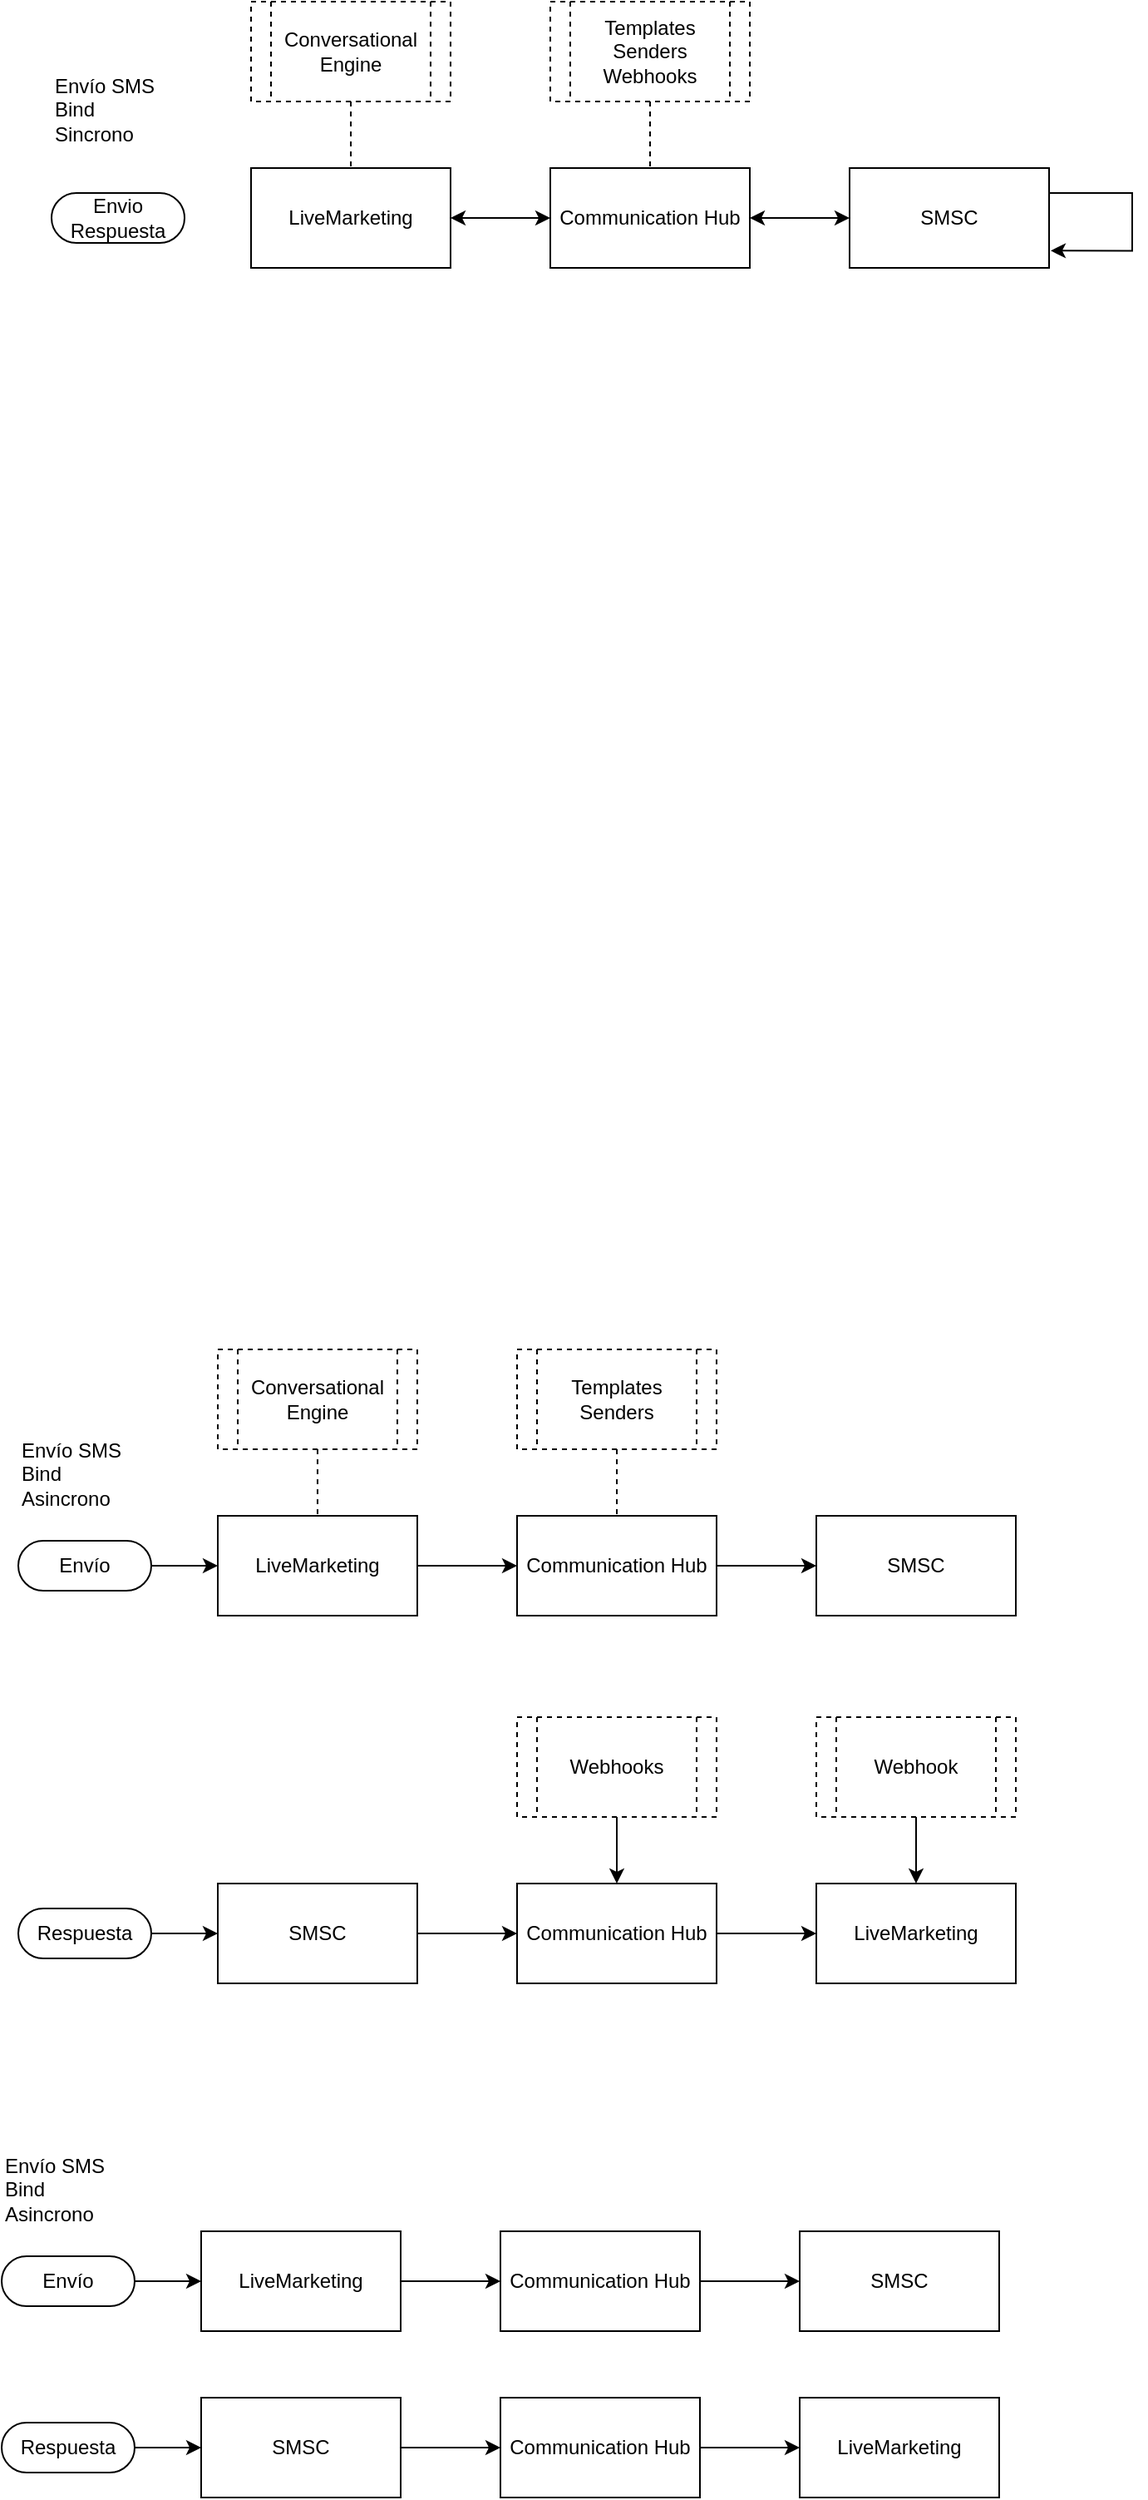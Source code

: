 <mxfile version="24.7.6">
  <diagram name="Página-1" id="Sy0p1ujfxlkSQ5I2N9-o">
    <mxGraphModel dx="1105" dy="594" grid="1" gridSize="10" guides="1" tooltips="1" connect="1" arrows="1" fold="1" page="1" pageScale="1" pageWidth="1169" pageHeight="827" math="0" shadow="0">
      <root>
        <mxCell id="0" />
        <mxCell id="1" parent="0" />
        <mxCell id="mYkssnVN8zuhKRkWFqy8-1" value="Envio&lt;div&gt;Respuesta&lt;/div&gt;" style="html=1;dashed=0;whiteSpace=wrap;shape=mxgraph.dfd.start" parent="1" vertex="1">
          <mxGeometry x="110" y="165" width="80" height="30" as="geometry" />
        </mxCell>
        <mxCell id="mYkssnVN8zuhKRkWFqy8-19" value="" style="edgeStyle=orthogonalEdgeStyle;rounded=0;orthogonalLoop=1;jettySize=auto;html=1;startArrow=classic;startFill=1;" parent="1" source="mYkssnVN8zuhKRkWFqy8-14" target="mYkssnVN8zuhKRkWFqy8-15" edge="1">
          <mxGeometry relative="1" as="geometry" />
        </mxCell>
        <mxCell id="mYkssnVN8zuhKRkWFqy8-14" value="LiveMarketing" style="rounded=0;whiteSpace=wrap;html=1;" parent="1" vertex="1">
          <mxGeometry x="230" y="150" width="120" height="60" as="geometry" />
        </mxCell>
        <mxCell id="mYkssnVN8zuhKRkWFqy8-21" value="" style="edgeStyle=orthogonalEdgeStyle;rounded=0;orthogonalLoop=1;jettySize=auto;html=1;startArrow=classic;startFill=1;" parent="1" source="mYkssnVN8zuhKRkWFqy8-15" target="mYkssnVN8zuhKRkWFqy8-20" edge="1">
          <mxGeometry relative="1" as="geometry" />
        </mxCell>
        <mxCell id="mYkssnVN8zuhKRkWFqy8-15" value="Communication Hub" style="whiteSpace=wrap;html=1;rounded=0;" parent="1" vertex="1">
          <mxGeometry x="410" y="150" width="120" height="60" as="geometry" />
        </mxCell>
        <mxCell id="mYkssnVN8zuhKRkWFqy8-72" style="edgeStyle=orthogonalEdgeStyle;rounded=0;orthogonalLoop=1;jettySize=auto;html=1;exitX=1;exitY=0.25;exitDx=0;exitDy=0;entryX=1.008;entryY=0.828;entryDx=0;entryDy=0;entryPerimeter=0;" parent="1" source="mYkssnVN8zuhKRkWFqy8-20" target="mYkssnVN8zuhKRkWFqy8-20" edge="1">
          <mxGeometry relative="1" as="geometry">
            <mxPoint x="720" y="200" as="targetPoint" />
            <Array as="points">
              <mxPoint x="760" y="165" />
              <mxPoint x="760" y="200" />
            </Array>
          </mxGeometry>
        </mxCell>
        <mxCell id="mYkssnVN8zuhKRkWFqy8-20" value="SMSC" style="whiteSpace=wrap;html=1;rounded=0;" parent="1" vertex="1">
          <mxGeometry x="590" y="150" width="120" height="60" as="geometry" />
        </mxCell>
        <mxCell id="mYkssnVN8zuhKRkWFqy8-22" value="&lt;div&gt;Envío SMS&amp;nbsp;&lt;/div&gt;Bind&lt;div&gt;Sincrono&lt;/div&gt;" style="text;html=1;align=left;verticalAlign=middle;whiteSpace=wrap;rounded=0;" parent="1" vertex="1">
          <mxGeometry x="110" y="90" width="120" height="50" as="geometry" />
        </mxCell>
        <mxCell id="mYkssnVN8zuhKRkWFqy8-23" value="" style="edgeStyle=orthogonalEdgeStyle;rounded=0;orthogonalLoop=1;jettySize=auto;html=1;" parent="1" source="mYkssnVN8zuhKRkWFqy8-24" target="mYkssnVN8zuhKRkWFqy8-26" edge="1">
          <mxGeometry relative="1" as="geometry" />
        </mxCell>
        <mxCell id="mYkssnVN8zuhKRkWFqy8-24" value="Envío" style="html=1;dashed=0;whiteSpace=wrap;shape=mxgraph.dfd.start" parent="1" vertex="1">
          <mxGeometry x="90" y="975" width="80" height="30" as="geometry" />
        </mxCell>
        <mxCell id="mYkssnVN8zuhKRkWFqy8-25" value="" style="edgeStyle=orthogonalEdgeStyle;rounded=0;orthogonalLoop=1;jettySize=auto;html=1;" parent="1" source="mYkssnVN8zuhKRkWFqy8-26" target="mYkssnVN8zuhKRkWFqy8-28" edge="1">
          <mxGeometry relative="1" as="geometry" />
        </mxCell>
        <mxCell id="mYkssnVN8zuhKRkWFqy8-26" value="LiveMarketing" style="rounded=0;whiteSpace=wrap;html=1;" parent="1" vertex="1">
          <mxGeometry x="210" y="960" width="120" height="60" as="geometry" />
        </mxCell>
        <mxCell id="mYkssnVN8zuhKRkWFqy8-27" value="" style="edgeStyle=orthogonalEdgeStyle;rounded=0;orthogonalLoop=1;jettySize=auto;html=1;startArrow=none;startFill=0;" parent="1" source="mYkssnVN8zuhKRkWFqy8-28" target="mYkssnVN8zuhKRkWFqy8-29" edge="1">
          <mxGeometry relative="1" as="geometry" />
        </mxCell>
        <mxCell id="mYkssnVN8zuhKRkWFqy8-28" value="Communication Hub" style="whiteSpace=wrap;html=1;rounded=0;" parent="1" vertex="1">
          <mxGeometry x="390" y="960" width="120" height="60" as="geometry" />
        </mxCell>
        <mxCell id="mYkssnVN8zuhKRkWFqy8-29" value="SMSC" style="whiteSpace=wrap;html=1;rounded=0;" parent="1" vertex="1">
          <mxGeometry x="570" y="960" width="120" height="60" as="geometry" />
        </mxCell>
        <mxCell id="mYkssnVN8zuhKRkWFqy8-30" value="&lt;div&gt;&lt;div&gt;Envío SMS&amp;nbsp;&lt;/div&gt;Bind&lt;div&gt;Asincrono&lt;/div&gt;&lt;/div&gt;" style="text;html=1;align=left;verticalAlign=middle;whiteSpace=wrap;rounded=0;" parent="1" vertex="1">
          <mxGeometry x="90" y="920" width="170" height="30" as="geometry" />
        </mxCell>
        <mxCell id="mYkssnVN8zuhKRkWFqy8-38" value="" style="edgeStyle=orthogonalEdgeStyle;rounded=0;orthogonalLoop=1;jettySize=auto;html=1;" parent="1" source="mYkssnVN8zuhKRkWFqy8-39" target="mYkssnVN8zuhKRkWFqy8-41" edge="1">
          <mxGeometry relative="1" as="geometry" />
        </mxCell>
        <mxCell id="mYkssnVN8zuhKRkWFqy8-39" value="Respuesta" style="html=1;dashed=0;whiteSpace=wrap;shape=mxgraph.dfd.start" parent="1" vertex="1">
          <mxGeometry x="90" y="1196" width="80" height="30" as="geometry" />
        </mxCell>
        <mxCell id="mYkssnVN8zuhKRkWFqy8-40" value="" style="edgeStyle=orthogonalEdgeStyle;rounded=0;orthogonalLoop=1;jettySize=auto;html=1;" parent="1" source="mYkssnVN8zuhKRkWFqy8-41" target="mYkssnVN8zuhKRkWFqy8-43" edge="1">
          <mxGeometry relative="1" as="geometry" />
        </mxCell>
        <mxCell id="mYkssnVN8zuhKRkWFqy8-41" value="SMSC" style="rounded=0;whiteSpace=wrap;html=1;" parent="1" vertex="1">
          <mxGeometry x="210" y="1181" width="120" height="60" as="geometry" />
        </mxCell>
        <mxCell id="mYkssnVN8zuhKRkWFqy8-42" value="" style="edgeStyle=orthogonalEdgeStyle;rounded=0;orthogonalLoop=1;jettySize=auto;html=1;startArrow=none;startFill=0;" parent="1" source="mYkssnVN8zuhKRkWFqy8-43" target="mYkssnVN8zuhKRkWFqy8-44" edge="1">
          <mxGeometry relative="1" as="geometry" />
        </mxCell>
        <mxCell id="mYkssnVN8zuhKRkWFqy8-43" value="Communication Hub" style="whiteSpace=wrap;html=1;rounded=0;" parent="1" vertex="1">
          <mxGeometry x="390" y="1181" width="120" height="60" as="geometry" />
        </mxCell>
        <mxCell id="mYkssnVN8zuhKRkWFqy8-44" value="LiveMarketing" style="whiteSpace=wrap;html=1;rounded=0;" parent="1" vertex="1">
          <mxGeometry x="570" y="1181" width="120" height="60" as="geometry" />
        </mxCell>
        <mxCell id="mYkssnVN8zuhKRkWFqy8-45" value="" style="edgeStyle=orthogonalEdgeStyle;rounded=0;orthogonalLoop=1;jettySize=auto;html=1;" parent="1" source="mYkssnVN8zuhKRkWFqy8-46" target="mYkssnVN8zuhKRkWFqy8-48" edge="1">
          <mxGeometry relative="1" as="geometry" />
        </mxCell>
        <mxCell id="mYkssnVN8zuhKRkWFqy8-46" value="Envío" style="html=1;dashed=0;whiteSpace=wrap;shape=mxgraph.dfd.start" parent="1" vertex="1">
          <mxGeometry x="80" y="1405" width="80" height="30" as="geometry" />
        </mxCell>
        <mxCell id="mYkssnVN8zuhKRkWFqy8-47" value="" style="edgeStyle=orthogonalEdgeStyle;rounded=0;orthogonalLoop=1;jettySize=auto;html=1;" parent="1" source="mYkssnVN8zuhKRkWFqy8-48" target="mYkssnVN8zuhKRkWFqy8-50" edge="1">
          <mxGeometry relative="1" as="geometry" />
        </mxCell>
        <mxCell id="mYkssnVN8zuhKRkWFqy8-48" value="LiveMarketing" style="rounded=0;whiteSpace=wrap;html=1;" parent="1" vertex="1">
          <mxGeometry x="200" y="1390" width="120" height="60" as="geometry" />
        </mxCell>
        <mxCell id="mYkssnVN8zuhKRkWFqy8-49" value="" style="edgeStyle=orthogonalEdgeStyle;rounded=0;orthogonalLoop=1;jettySize=auto;html=1;startArrow=none;startFill=0;" parent="1" source="mYkssnVN8zuhKRkWFqy8-50" target="mYkssnVN8zuhKRkWFqy8-51" edge="1">
          <mxGeometry relative="1" as="geometry" />
        </mxCell>
        <mxCell id="mYkssnVN8zuhKRkWFqy8-50" value="Communication Hub" style="whiteSpace=wrap;html=1;rounded=0;" parent="1" vertex="1">
          <mxGeometry x="380" y="1390" width="120" height="60" as="geometry" />
        </mxCell>
        <mxCell id="mYkssnVN8zuhKRkWFqy8-51" value="SMSC" style="whiteSpace=wrap;html=1;rounded=0;" parent="1" vertex="1">
          <mxGeometry x="560" y="1390" width="120" height="60" as="geometry" />
        </mxCell>
        <mxCell id="mYkssnVN8zuhKRkWFqy8-52" value="&lt;div&gt;&lt;div&gt;Envío SMS&amp;nbsp;&lt;/div&gt;Bind&lt;div&gt;Asincrono&lt;/div&gt;&lt;/div&gt;" style="text;html=1;align=left;verticalAlign=middle;whiteSpace=wrap;rounded=0;" parent="1" vertex="1">
          <mxGeometry x="80" y="1350" width="170" height="30" as="geometry" />
        </mxCell>
        <mxCell id="mYkssnVN8zuhKRkWFqy8-53" value="" style="edgeStyle=orthogonalEdgeStyle;rounded=0;orthogonalLoop=1;jettySize=auto;html=1;" parent="1" source="mYkssnVN8zuhKRkWFqy8-54" target="mYkssnVN8zuhKRkWFqy8-56" edge="1">
          <mxGeometry relative="1" as="geometry" />
        </mxCell>
        <mxCell id="mYkssnVN8zuhKRkWFqy8-54" value="Respuesta" style="html=1;dashed=0;whiteSpace=wrap;shape=mxgraph.dfd.start" parent="1" vertex="1">
          <mxGeometry x="80" y="1505" width="80" height="30" as="geometry" />
        </mxCell>
        <mxCell id="mYkssnVN8zuhKRkWFqy8-55" value="" style="edgeStyle=orthogonalEdgeStyle;rounded=0;orthogonalLoop=1;jettySize=auto;html=1;" parent="1" source="mYkssnVN8zuhKRkWFqy8-56" target="mYkssnVN8zuhKRkWFqy8-58" edge="1">
          <mxGeometry relative="1" as="geometry" />
        </mxCell>
        <mxCell id="mYkssnVN8zuhKRkWFqy8-56" value="SMSC" style="rounded=0;whiteSpace=wrap;html=1;" parent="1" vertex="1">
          <mxGeometry x="200" y="1490" width="120" height="60" as="geometry" />
        </mxCell>
        <mxCell id="mYkssnVN8zuhKRkWFqy8-57" value="" style="edgeStyle=orthogonalEdgeStyle;rounded=0;orthogonalLoop=1;jettySize=auto;html=1;startArrow=none;startFill=0;" parent="1" source="mYkssnVN8zuhKRkWFqy8-58" target="mYkssnVN8zuhKRkWFqy8-59" edge="1">
          <mxGeometry relative="1" as="geometry" />
        </mxCell>
        <mxCell id="mYkssnVN8zuhKRkWFqy8-58" value="Communication Hub" style="whiteSpace=wrap;html=1;rounded=0;" parent="1" vertex="1">
          <mxGeometry x="380" y="1490" width="120" height="60" as="geometry" />
        </mxCell>
        <mxCell id="mYkssnVN8zuhKRkWFqy8-59" value="LiveMarketing" style="whiteSpace=wrap;html=1;rounded=0;" parent="1" vertex="1">
          <mxGeometry x="560" y="1490" width="120" height="60" as="geometry" />
        </mxCell>
        <mxCell id="mYkssnVN8zuhKRkWFqy8-61" value="" style="edgeStyle=orthogonalEdgeStyle;rounded=0;orthogonalLoop=1;jettySize=auto;html=1;endArrow=none;endFill=0;dashed=1;" parent="1" source="mYkssnVN8zuhKRkWFqy8-60" target="mYkssnVN8zuhKRkWFqy8-15" edge="1">
          <mxGeometry relative="1" as="geometry" />
        </mxCell>
        <mxCell id="mYkssnVN8zuhKRkWFqy8-60" value="Templates&lt;div&gt;Senders&lt;/div&gt;&lt;div&gt;Webhooks&lt;/div&gt;" style="shape=process;whiteSpace=wrap;html=1;backgroundOutline=1;dashed=1;" parent="1" vertex="1">
          <mxGeometry x="410" y="50" width="120" height="60" as="geometry" />
        </mxCell>
        <mxCell id="mYkssnVN8zuhKRkWFqy8-63" value="" style="edgeStyle=orthogonalEdgeStyle;rounded=0;orthogonalLoop=1;jettySize=auto;html=1;dashed=1;endArrow=none;endFill=0;" parent="1" source="mYkssnVN8zuhKRkWFqy8-62" target="mYkssnVN8zuhKRkWFqy8-14" edge="1">
          <mxGeometry relative="1" as="geometry" />
        </mxCell>
        <mxCell id="mYkssnVN8zuhKRkWFqy8-62" value="Conversational Engine" style="shape=process;whiteSpace=wrap;html=1;backgroundOutline=1;dashed=1;" parent="1" vertex="1">
          <mxGeometry x="230" y="50" width="120" height="60" as="geometry" />
        </mxCell>
        <mxCell id="mYkssnVN8zuhKRkWFqy8-67" value="" style="edgeStyle=orthogonalEdgeStyle;rounded=0;orthogonalLoop=1;jettySize=auto;html=1;dashed=1;endArrow=none;endFill=0;" parent="1" source="mYkssnVN8zuhKRkWFqy8-64" target="mYkssnVN8zuhKRkWFqy8-28" edge="1">
          <mxGeometry relative="1" as="geometry" />
        </mxCell>
        <mxCell id="mYkssnVN8zuhKRkWFqy8-64" value="Templates&lt;div&gt;Senders&lt;/div&gt;" style="shape=process;whiteSpace=wrap;html=1;backgroundOutline=1;dashed=1;" parent="1" vertex="1">
          <mxGeometry x="390" y="860" width="120" height="60" as="geometry" />
        </mxCell>
        <mxCell id="mYkssnVN8zuhKRkWFqy8-66" value="" style="edgeStyle=orthogonalEdgeStyle;rounded=0;orthogonalLoop=1;jettySize=auto;html=1;endArrow=none;endFill=0;dashed=1;" parent="1" source="mYkssnVN8zuhKRkWFqy8-65" target="mYkssnVN8zuhKRkWFqy8-26" edge="1">
          <mxGeometry relative="1" as="geometry" />
        </mxCell>
        <mxCell id="mYkssnVN8zuhKRkWFqy8-65" value="Conversational Engine" style="shape=process;whiteSpace=wrap;html=1;backgroundOutline=1;dashed=1;" parent="1" vertex="1">
          <mxGeometry x="210" y="860" width="120" height="60" as="geometry" />
        </mxCell>
        <mxCell id="mYkssnVN8zuhKRkWFqy8-70" value="" style="edgeStyle=orthogonalEdgeStyle;rounded=0;orthogonalLoop=1;jettySize=auto;html=1;" parent="1" source="mYkssnVN8zuhKRkWFqy8-68" target="mYkssnVN8zuhKRkWFqy8-43" edge="1">
          <mxGeometry relative="1" as="geometry" />
        </mxCell>
        <mxCell id="mYkssnVN8zuhKRkWFqy8-68" value="&lt;div&gt;Webhooks&lt;/div&gt;" style="shape=process;whiteSpace=wrap;html=1;backgroundOutline=1;dashed=1;" parent="1" vertex="1">
          <mxGeometry x="390" y="1081" width="120" height="60" as="geometry" />
        </mxCell>
        <mxCell id="mYkssnVN8zuhKRkWFqy8-71" value="" style="edgeStyle=orthogonalEdgeStyle;rounded=0;orthogonalLoop=1;jettySize=auto;html=1;" parent="1" source="mYkssnVN8zuhKRkWFqy8-69" target="mYkssnVN8zuhKRkWFqy8-44" edge="1">
          <mxGeometry relative="1" as="geometry" />
        </mxCell>
        <mxCell id="mYkssnVN8zuhKRkWFqy8-69" value="Webhook" style="shape=process;whiteSpace=wrap;html=1;backgroundOutline=1;dashed=1;" parent="1" vertex="1">
          <mxGeometry x="570" y="1081" width="120" height="60" as="geometry" />
        </mxCell>
      </root>
    </mxGraphModel>
  </diagram>
</mxfile>
